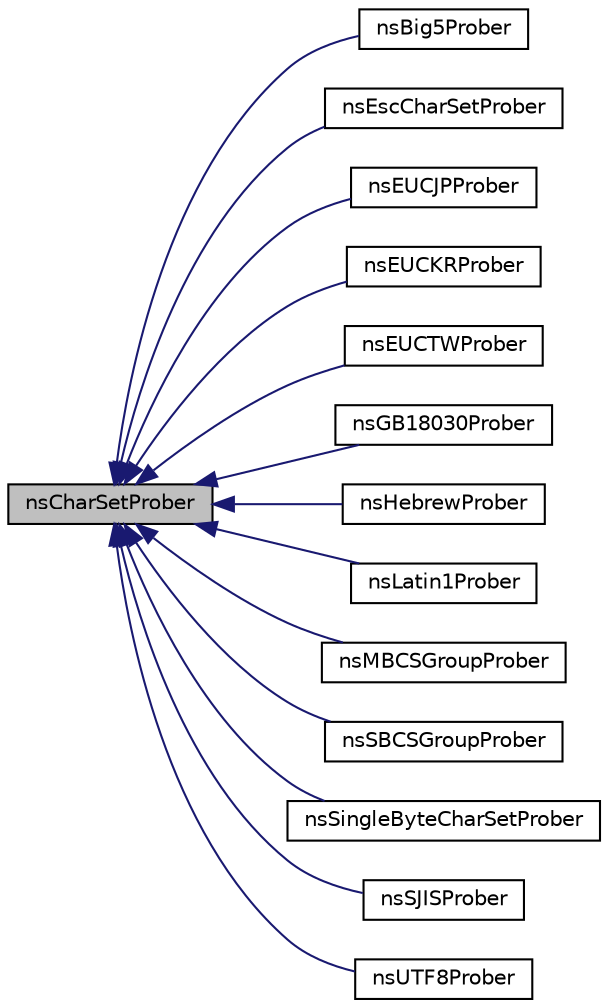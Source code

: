 digraph "nsCharSetProber"
{
  edge [fontname="Helvetica",fontsize="10",labelfontname="Helvetica",labelfontsize="10"];
  node [fontname="Helvetica",fontsize="10",shape=record];
  rankdir="LR";
  Node0 [label="nsCharSetProber",height=0.2,width=0.4,color="black", fillcolor="grey75", style="filled", fontcolor="black"];
  Node0 -> Node1 [dir="back",color="midnightblue",fontsize="10",style="solid",fontname="Helvetica"];
  Node1 [label="nsBig5Prober",height=0.2,width=0.4,color="black", fillcolor="white", style="filled",URL="$classns_big5_prober.html"];
  Node0 -> Node2 [dir="back",color="midnightblue",fontsize="10",style="solid",fontname="Helvetica"];
  Node2 [label="nsEscCharSetProber",height=0.2,width=0.4,color="black", fillcolor="white", style="filled",URL="$classns_esc_char_set_prober.html"];
  Node0 -> Node3 [dir="back",color="midnightblue",fontsize="10",style="solid",fontname="Helvetica"];
  Node3 [label="nsEUCJPProber",height=0.2,width=0.4,color="black", fillcolor="white", style="filled",URL="$classns_e_u_c_j_p_prober.html"];
  Node0 -> Node4 [dir="back",color="midnightblue",fontsize="10",style="solid",fontname="Helvetica"];
  Node4 [label="nsEUCKRProber",height=0.2,width=0.4,color="black", fillcolor="white", style="filled",URL="$classns_e_u_c_k_r_prober.html"];
  Node0 -> Node5 [dir="back",color="midnightblue",fontsize="10",style="solid",fontname="Helvetica"];
  Node5 [label="nsEUCTWProber",height=0.2,width=0.4,color="black", fillcolor="white", style="filled",URL="$classns_e_u_c_t_w_prober.html"];
  Node0 -> Node6 [dir="back",color="midnightblue",fontsize="10",style="solid",fontname="Helvetica"];
  Node6 [label="nsGB18030Prober",height=0.2,width=0.4,color="black", fillcolor="white", style="filled",URL="$classns_g_b18030_prober.html"];
  Node0 -> Node7 [dir="back",color="midnightblue",fontsize="10",style="solid",fontname="Helvetica"];
  Node7 [label="nsHebrewProber",height=0.2,width=0.4,color="black", fillcolor="white", style="filled",URL="$classns_hebrew_prober.html"];
  Node0 -> Node8 [dir="back",color="midnightblue",fontsize="10",style="solid",fontname="Helvetica"];
  Node8 [label="nsLatin1Prober",height=0.2,width=0.4,color="black", fillcolor="white", style="filled",URL="$classns_latin1_prober.html"];
  Node0 -> Node9 [dir="back",color="midnightblue",fontsize="10",style="solid",fontname="Helvetica"];
  Node9 [label="nsMBCSGroupProber",height=0.2,width=0.4,color="black", fillcolor="white", style="filled",URL="$classns_m_b_c_s_group_prober.html"];
  Node0 -> Node10 [dir="back",color="midnightblue",fontsize="10",style="solid",fontname="Helvetica"];
  Node10 [label="nsSBCSGroupProber",height=0.2,width=0.4,color="black", fillcolor="white", style="filled",URL="$classns_s_b_c_s_group_prober.html"];
  Node0 -> Node11 [dir="back",color="midnightblue",fontsize="10",style="solid",fontname="Helvetica"];
  Node11 [label="nsSingleByteCharSetProber",height=0.2,width=0.4,color="black", fillcolor="white", style="filled",URL="$classns_single_byte_char_set_prober.html"];
  Node0 -> Node12 [dir="back",color="midnightblue",fontsize="10",style="solid",fontname="Helvetica"];
  Node12 [label="nsSJISProber",height=0.2,width=0.4,color="black", fillcolor="white", style="filled",URL="$classns_s_j_i_s_prober.html"];
  Node0 -> Node13 [dir="back",color="midnightblue",fontsize="10",style="solid",fontname="Helvetica"];
  Node13 [label="nsUTF8Prober",height=0.2,width=0.4,color="black", fillcolor="white", style="filled",URL="$classns_u_t_f8_prober.html"];
}
